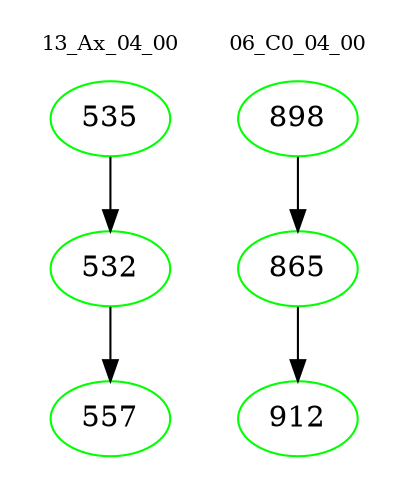 digraph{
subgraph cluster_0 {
color = white
label = "13_Ax_04_00";
fontsize=10;
T0_535 [label="535", color="green"]
T0_535 -> T0_532 [color="black"]
T0_532 [label="532", color="green"]
T0_532 -> T0_557 [color="black"]
T0_557 [label="557", color="green"]
}
subgraph cluster_1 {
color = white
label = "06_C0_04_00";
fontsize=10;
T1_898 [label="898", color="green"]
T1_898 -> T1_865 [color="black"]
T1_865 [label="865", color="green"]
T1_865 -> T1_912 [color="black"]
T1_912 [label="912", color="green"]
}
}
